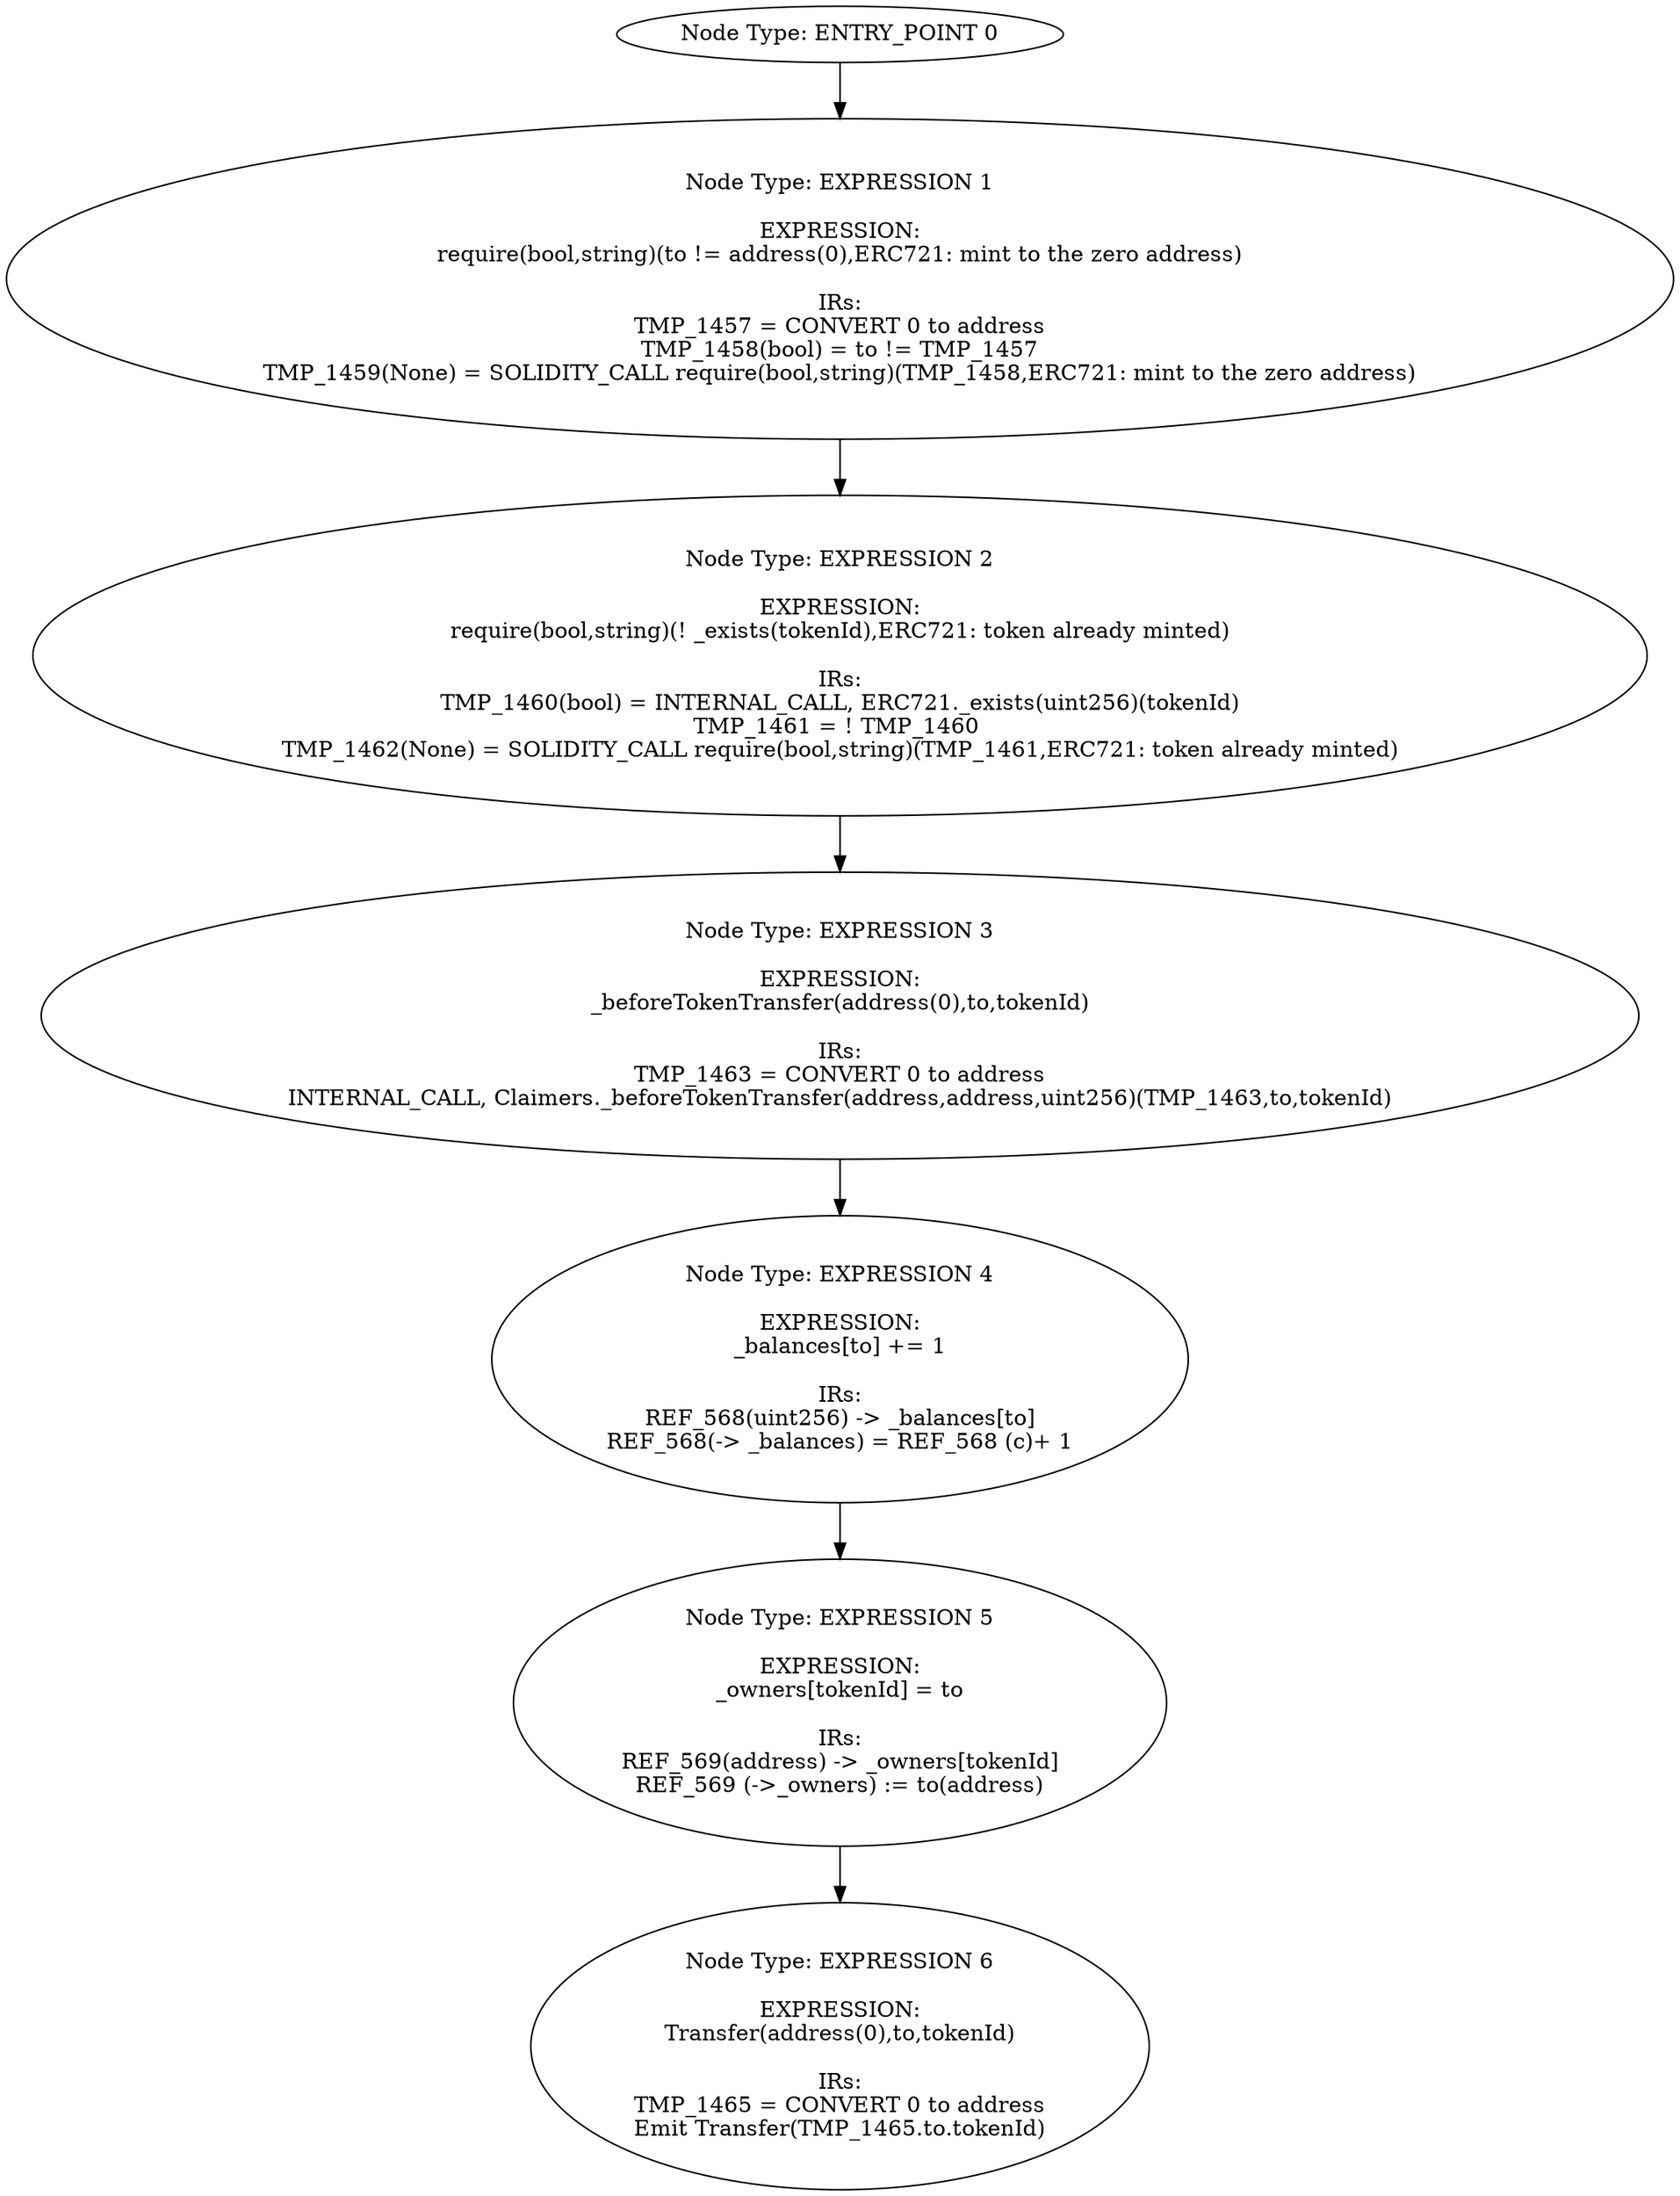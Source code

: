 digraph{
0[label="Node Type: ENTRY_POINT 0
"];
0->1;
1[label="Node Type: EXPRESSION 1

EXPRESSION:
require(bool,string)(to != address(0),ERC721: mint to the zero address)

IRs:
TMP_1457 = CONVERT 0 to address
TMP_1458(bool) = to != TMP_1457
TMP_1459(None) = SOLIDITY_CALL require(bool,string)(TMP_1458,ERC721: mint to the zero address)"];
1->2;
2[label="Node Type: EXPRESSION 2

EXPRESSION:
require(bool,string)(! _exists(tokenId),ERC721: token already minted)

IRs:
TMP_1460(bool) = INTERNAL_CALL, ERC721._exists(uint256)(tokenId)
TMP_1461 = ! TMP_1460 
TMP_1462(None) = SOLIDITY_CALL require(bool,string)(TMP_1461,ERC721: token already minted)"];
2->3;
3[label="Node Type: EXPRESSION 3

EXPRESSION:
_beforeTokenTransfer(address(0),to,tokenId)

IRs:
TMP_1463 = CONVERT 0 to address
INTERNAL_CALL, Claimers._beforeTokenTransfer(address,address,uint256)(TMP_1463,to,tokenId)"];
3->4;
4[label="Node Type: EXPRESSION 4

EXPRESSION:
_balances[to] += 1

IRs:
REF_568(uint256) -> _balances[to]
REF_568(-> _balances) = REF_568 (c)+ 1"];
4->5;
5[label="Node Type: EXPRESSION 5

EXPRESSION:
_owners[tokenId] = to

IRs:
REF_569(address) -> _owners[tokenId]
REF_569 (->_owners) := to(address)"];
5->6;
6[label="Node Type: EXPRESSION 6

EXPRESSION:
Transfer(address(0),to,tokenId)

IRs:
TMP_1465 = CONVERT 0 to address
Emit Transfer(TMP_1465.to.tokenId)"];
}
